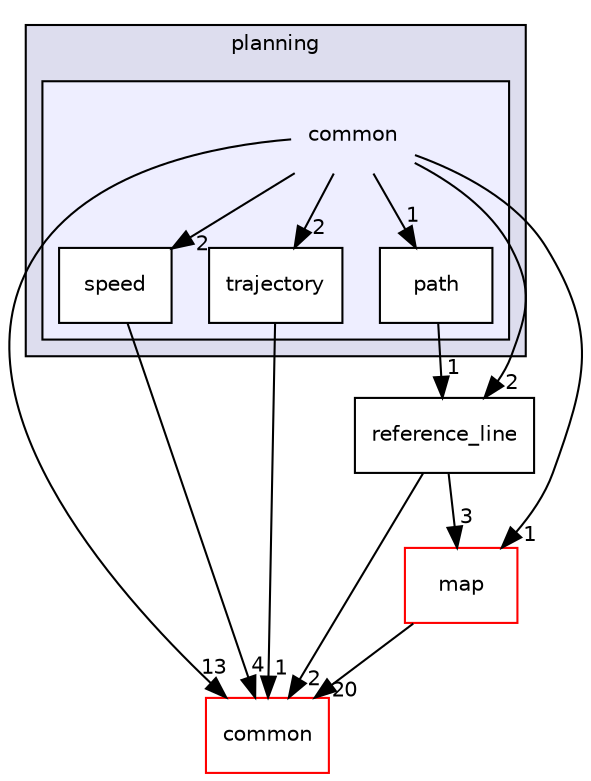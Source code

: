 digraph "modules/planning/common" {
  compound=true
  node [ fontsize="10", fontname="Helvetica"];
  edge [ labelfontsize="10", labelfontname="Helvetica"];
  subgraph clusterdir_7c2f6958be28a79ba0c365dc1c742e99 {
    graph [ bgcolor="#ddddee", pencolor="black", label="planning" fontname="Helvetica", fontsize="10", URL="dir_7c2f6958be28a79ba0c365dc1c742e99.html"]
  subgraph clusterdir_66bbc1175c980ce8ddd485259d3b02bb {
    graph [ bgcolor="#eeeeff", pencolor="black", label="" URL="dir_66bbc1175c980ce8ddd485259d3b02bb.html"];
    dir_66bbc1175c980ce8ddd485259d3b02bb [shape=plaintext label="common"];
    dir_59738a83cf45abe21e9e7d5c09f8c656 [shape=box label="path" color="black" fillcolor="white" style="filled" URL="dir_59738a83cf45abe21e9e7d5c09f8c656.html"];
    dir_578bf7cef7ce07af57e5e7ff289f879c [shape=box label="speed" color="black" fillcolor="white" style="filled" URL="dir_578bf7cef7ce07af57e5e7ff289f879c.html"];
    dir_e11a5b5a55b37c24c55d6c47c63eb6c7 [shape=box label="trajectory" color="black" fillcolor="white" style="filled" URL="dir_e11a5b5a55b37c24c55d6c47c63eb6c7.html"];
  }
  }
  dir_215a6cee4434727da638ab5cece17fbb [shape=box label="reference_line" URL="dir_215a6cee4434727da638ab5cece17fbb.html"];
  dir_9a5e51f49964887903df6eed98080585 [shape=box label="common" fillcolor="white" style="filled" color="red" URL="dir_9a5e51f49964887903df6eed98080585.html"];
  dir_bc4fbd717b8d61d0dc75a15f0986d7f7 [shape=box label="map" fillcolor="white" style="filled" color="red" URL="dir_bc4fbd717b8d61d0dc75a15f0986d7f7.html"];
  dir_578bf7cef7ce07af57e5e7ff289f879c->dir_9a5e51f49964887903df6eed98080585 [headlabel="4", labeldistance=1.5 headhref="dir_000180_000050.html"];
  dir_215a6cee4434727da638ab5cece17fbb->dir_9a5e51f49964887903df6eed98080585 [headlabel="2", labeldistance=1.5 headhref="dir_000192_000050.html"];
  dir_215a6cee4434727da638ab5cece17fbb->dir_bc4fbd717b8d61d0dc75a15f0986d7f7 [headlabel="3", labeldistance=1.5 headhref="dir_000192_000061.html"];
  dir_e11a5b5a55b37c24c55d6c47c63eb6c7->dir_9a5e51f49964887903df6eed98080585 [headlabel="1", labeldistance=1.5 headhref="dir_000181_000050.html"];
  dir_bc4fbd717b8d61d0dc75a15f0986d7f7->dir_9a5e51f49964887903df6eed98080585 [headlabel="20", labeldistance=1.5 headhref="dir_000061_000050.html"];
  dir_59738a83cf45abe21e9e7d5c09f8c656->dir_215a6cee4434727da638ab5cece17fbb [headlabel="1", labeldistance=1.5 headhref="dir_000179_000192.html"];
  dir_66bbc1175c980ce8ddd485259d3b02bb->dir_578bf7cef7ce07af57e5e7ff289f879c [headlabel="2", labeldistance=1.5 headhref="dir_000175_000180.html"];
  dir_66bbc1175c980ce8ddd485259d3b02bb->dir_215a6cee4434727da638ab5cece17fbb [headlabel="2", labeldistance=1.5 headhref="dir_000175_000192.html"];
  dir_66bbc1175c980ce8ddd485259d3b02bb->dir_e11a5b5a55b37c24c55d6c47c63eb6c7 [headlabel="2", labeldistance=1.5 headhref="dir_000175_000181.html"];
  dir_66bbc1175c980ce8ddd485259d3b02bb->dir_9a5e51f49964887903df6eed98080585 [headlabel="13", labeldistance=1.5 headhref="dir_000175_000050.html"];
  dir_66bbc1175c980ce8ddd485259d3b02bb->dir_bc4fbd717b8d61d0dc75a15f0986d7f7 [headlabel="1", labeldistance=1.5 headhref="dir_000175_000061.html"];
  dir_66bbc1175c980ce8ddd485259d3b02bb->dir_59738a83cf45abe21e9e7d5c09f8c656 [headlabel="1", labeldistance=1.5 headhref="dir_000175_000179.html"];
}
